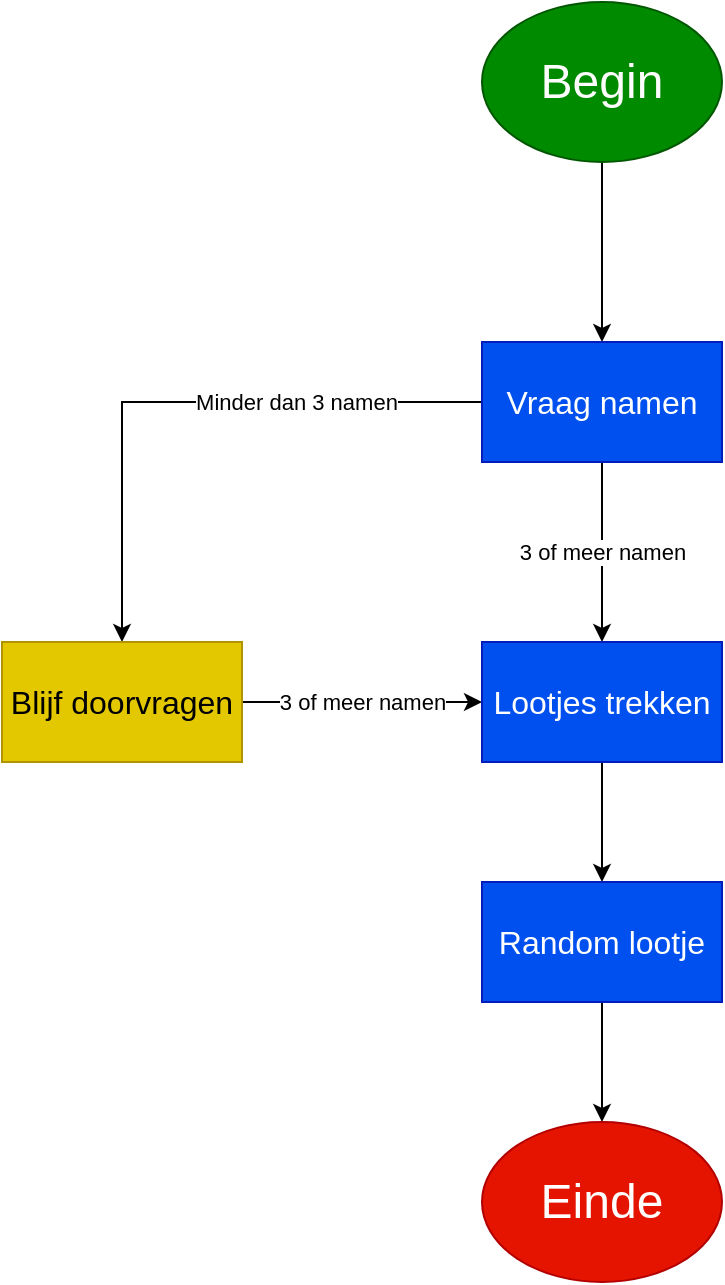 <mxfile version="20.8.1" type="device"><diagram id="C5RBs43oDa-KdzZeNtuy" name="Page-1"><mxGraphModel dx="1050" dy="573" grid="1" gridSize="10" guides="1" tooltips="1" connect="1" arrows="1" fold="1" page="1" pageScale="1" pageWidth="827" pageHeight="1169" math="0" shadow="0"><root><mxCell id="WIyWlLk6GJQsqaUBKTNV-0"/><mxCell id="WIyWlLk6GJQsqaUBKTNV-1" parent="WIyWlLk6GJQsqaUBKTNV-0"/><mxCell id="e9vKF5qLkhF0Tj6uRpzQ-2" value="" style="edgeStyle=orthogonalEdgeStyle;rounded=0;orthogonalLoop=1;jettySize=auto;html=1;" parent="WIyWlLk6GJQsqaUBKTNV-1" source="e9vKF5qLkhF0Tj6uRpzQ-0" target="e9vKF5qLkhF0Tj6uRpzQ-1" edge="1"><mxGeometry relative="1" as="geometry"/></mxCell><mxCell id="e9vKF5qLkhF0Tj6uRpzQ-0" value="&lt;font style=&quot;font-size: 24px;&quot;&gt;Begin&lt;/font&gt;" style="ellipse;whiteSpace=wrap;html=1;fillColor=#008a00;fontColor=#ffffff;strokeColor=#005700;" parent="WIyWlLk6GJQsqaUBKTNV-1" vertex="1"><mxGeometry x="350" y="20" width="120" height="80" as="geometry"/></mxCell><mxCell id="e9vKF5qLkhF0Tj6uRpzQ-4" value="Minder dan 3 namen" style="edgeStyle=orthogonalEdgeStyle;rounded=0;orthogonalLoop=1;jettySize=auto;html=1;" parent="WIyWlLk6GJQsqaUBKTNV-1" source="e9vKF5qLkhF0Tj6uRpzQ-1" target="e9vKF5qLkhF0Tj6uRpzQ-3" edge="1"><mxGeometry x="-0.379" relative="1" as="geometry"><mxPoint as="offset"/></mxGeometry></mxCell><mxCell id="e9vKF5qLkhF0Tj6uRpzQ-7" value="3 of meer namen" style="edgeStyle=orthogonalEdgeStyle;rounded=0;orthogonalLoop=1;jettySize=auto;html=1;entryX=0.5;entryY=0;entryDx=0;entryDy=0;" parent="WIyWlLk6GJQsqaUBKTNV-1" source="e9vKF5qLkhF0Tj6uRpzQ-1" target="e9vKF5qLkhF0Tj6uRpzQ-5" edge="1"><mxGeometry relative="1" as="geometry"/></mxCell><mxCell id="e9vKF5qLkhF0Tj6uRpzQ-1" value="&lt;font style=&quot;font-size: 16px;&quot;&gt;Vraag namen&lt;/font&gt;" style="whiteSpace=wrap;html=1;fillColor=#0050ef;strokeColor=#001DBC;fontColor=#ffffff;" parent="WIyWlLk6GJQsqaUBKTNV-1" vertex="1"><mxGeometry x="350" y="190" width="120" height="60" as="geometry"/></mxCell><mxCell id="e9vKF5qLkhF0Tj6uRpzQ-6" value="3 of meer namen" style="edgeStyle=orthogonalEdgeStyle;rounded=0;orthogonalLoop=1;jettySize=auto;html=1;" parent="WIyWlLk6GJQsqaUBKTNV-1" source="e9vKF5qLkhF0Tj6uRpzQ-3" target="e9vKF5qLkhF0Tj6uRpzQ-5" edge="1"><mxGeometry relative="1" as="geometry"><mxPoint as="offset"/></mxGeometry></mxCell><mxCell id="e9vKF5qLkhF0Tj6uRpzQ-3" value="&lt;font style=&quot;font-size: 16px;&quot;&gt;Blijf doorvragen&lt;/font&gt;" style="whiteSpace=wrap;html=1;fillColor=#e3c800;fontColor=#000000;strokeColor=#B09500;" parent="WIyWlLk6GJQsqaUBKTNV-1" vertex="1"><mxGeometry x="110" y="340" width="120" height="60" as="geometry"/></mxCell><mxCell id="e9vKF5qLkhF0Tj6uRpzQ-9" value="" style="edgeStyle=orthogonalEdgeStyle;rounded=0;orthogonalLoop=1;jettySize=auto;html=1;" parent="WIyWlLk6GJQsqaUBKTNV-1" source="e9vKF5qLkhF0Tj6uRpzQ-5" target="e9vKF5qLkhF0Tj6uRpzQ-8" edge="1"><mxGeometry relative="1" as="geometry"/></mxCell><mxCell id="e9vKF5qLkhF0Tj6uRpzQ-5" value="&lt;font style=&quot;font-size: 16px;&quot;&gt;Lootjes trekken&lt;/font&gt;" style="whiteSpace=wrap;html=1;fillColor=#0050ef;fontColor=#ffffff;strokeColor=#001DBC;" parent="WIyWlLk6GJQsqaUBKTNV-1" vertex="1"><mxGeometry x="350" y="340" width="120" height="60" as="geometry"/></mxCell><mxCell id="e9vKF5qLkhF0Tj6uRpzQ-13" style="edgeStyle=orthogonalEdgeStyle;rounded=0;orthogonalLoop=1;jettySize=auto;html=1;fontSize=24;" parent="WIyWlLk6GJQsqaUBKTNV-1" source="e9vKF5qLkhF0Tj6uRpzQ-8" target="e9vKF5qLkhF0Tj6uRpzQ-12" edge="1"><mxGeometry relative="1" as="geometry"/></mxCell><mxCell id="e9vKF5qLkhF0Tj6uRpzQ-8" value="&lt;font style=&quot;font-size: 16px;&quot;&gt;Random lootje&lt;/font&gt;" style="whiteSpace=wrap;html=1;fillColor=#0050ef;fontColor=#ffffff;strokeColor=#001DBC;" parent="WIyWlLk6GJQsqaUBKTNV-1" vertex="1"><mxGeometry x="350" y="460" width="120" height="60" as="geometry"/></mxCell><mxCell id="e9vKF5qLkhF0Tj6uRpzQ-12" value="Einde" style="ellipse;whiteSpace=wrap;html=1;fontSize=24;fillColor=#e51400;fontColor=#ffffff;strokeColor=#B20000;" parent="WIyWlLk6GJQsqaUBKTNV-1" vertex="1"><mxGeometry x="350" y="580" width="120" height="80" as="geometry"/></mxCell></root></mxGraphModel></diagram></mxfile>